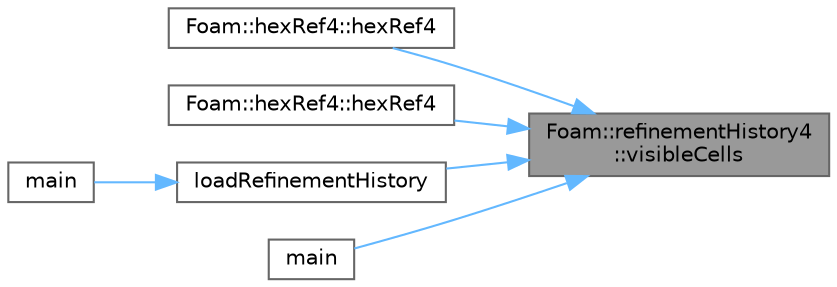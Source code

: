 digraph "Foam::refinementHistory4::visibleCells"
{
 // LATEX_PDF_SIZE
  bgcolor="transparent";
  edge [fontname=Helvetica,fontsize=10,labelfontname=Helvetica,labelfontsize=10];
  node [fontname=Helvetica,fontsize=10,shape=box,height=0.2,width=0.4];
  rankdir="RL";
  Node1 [id="Node000001",label="Foam::refinementHistory4\l::visibleCells",height=0.2,width=0.4,color="gray40", fillcolor="grey60", style="filled", fontcolor="black",tooltip=" "];
  Node1 -> Node2 [id="edge1_Node000001_Node000002",dir="back",color="steelblue1",style="solid",tooltip=" "];
  Node2 [id="Node000002",label="Foam::hexRef4::hexRef4",height=0.2,width=0.4,color="grey40", fillcolor="white", style="filled",URL="$classFoam_1_1hexRef4.html#aa7678ed5c6c3f67cc6439d0389ef0551",tooltip=" "];
  Node1 -> Node3 [id="edge2_Node000001_Node000003",dir="back",color="steelblue1",style="solid",tooltip=" "];
  Node3 [id="Node000003",label="Foam::hexRef4::hexRef4",height=0.2,width=0.4,color="grey40", fillcolor="white", style="filled",URL="$classFoam_1_1hexRef4.html#a424b6af893ef48723f9fcd320707eb73",tooltip=" "];
  Node1 -> Node4 [id="edge3_Node000001_Node000004",dir="back",color="steelblue1",style="solid",tooltip=" "];
  Node4 [id="Node000004",label="loadRefinementHistory",height=0.2,width=0.4,color="grey40", fillcolor="white", style="filled",URL="$reconstructParMesh2D_8C.html#aca1b4d7e38cdc9ee10c0302dd3fdac27",tooltip=" "];
  Node4 -> Node5 [id="edge4_Node000004_Node000005",dir="back",color="steelblue1",style="solid",tooltip=" "];
  Node5 [id="Node000005",label="main",height=0.2,width=0.4,color="grey40", fillcolor="white", style="filled",URL="$reconstructParMesh2D_8C.html#a0ddf1224851353fc92bfbff6f499fa97",tooltip=" "];
  Node1 -> Node6 [id="edge5_Node000001_Node000006",dir="back",color="steelblue1",style="solid",tooltip=" "];
  Node6 [id="Node000006",label="main",height=0.2,width=0.4,color="grey40", fillcolor="white", style="filled",URL="$decomposeParMesh2D_8C.html#a0ddf1224851353fc92bfbff6f499fa97",tooltip=" "];
}
